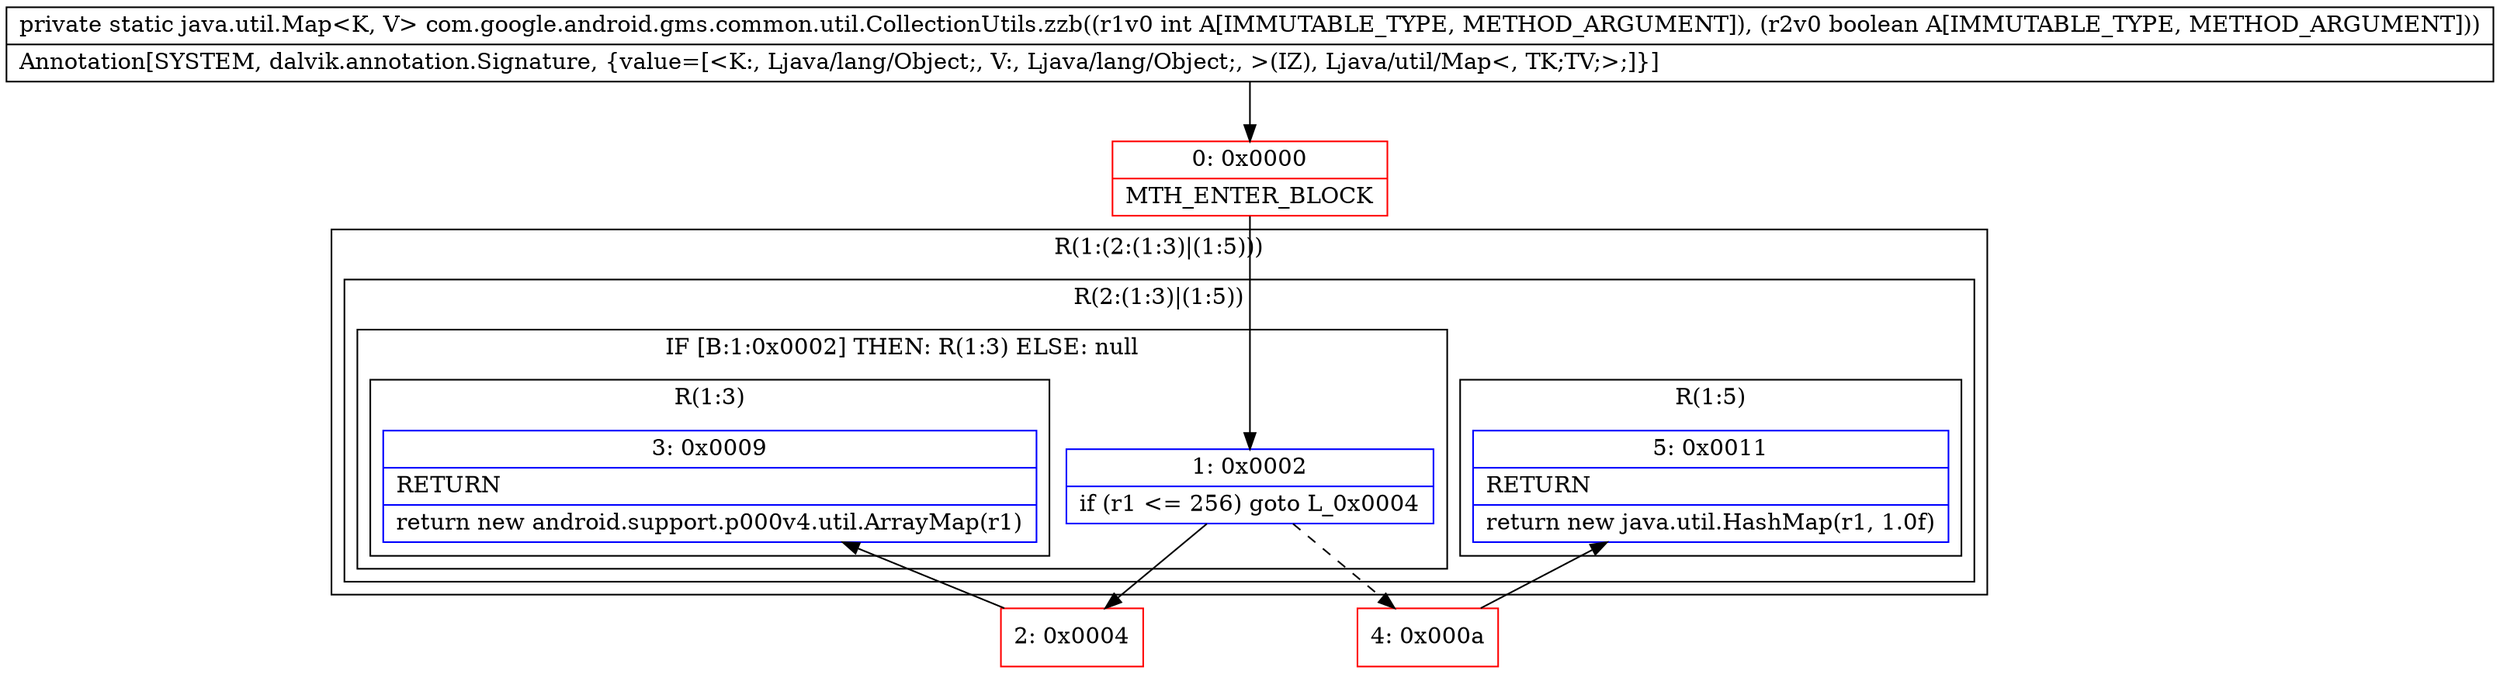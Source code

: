 digraph "CFG forcom.google.android.gms.common.util.CollectionUtils.zzb(IZ)Ljava\/util\/Map;" {
subgraph cluster_Region_275671766 {
label = "R(1:(2:(1:3)|(1:5)))";
node [shape=record,color=blue];
subgraph cluster_Region_1285062741 {
label = "R(2:(1:3)|(1:5))";
node [shape=record,color=blue];
subgraph cluster_IfRegion_497052603 {
label = "IF [B:1:0x0002] THEN: R(1:3) ELSE: null";
node [shape=record,color=blue];
Node_1 [shape=record,label="{1\:\ 0x0002|if (r1 \<= 256) goto L_0x0004\l}"];
subgraph cluster_Region_159060165 {
label = "R(1:3)";
node [shape=record,color=blue];
Node_3 [shape=record,label="{3\:\ 0x0009|RETURN\l|return new android.support.p000v4.util.ArrayMap(r1)\l}"];
}
}
subgraph cluster_Region_1788933094 {
label = "R(1:5)";
node [shape=record,color=blue];
Node_5 [shape=record,label="{5\:\ 0x0011|RETURN\l|return new java.util.HashMap(r1, 1.0f)\l}"];
}
}
}
Node_0 [shape=record,color=red,label="{0\:\ 0x0000|MTH_ENTER_BLOCK\l}"];
Node_2 [shape=record,color=red,label="{2\:\ 0x0004}"];
Node_4 [shape=record,color=red,label="{4\:\ 0x000a}"];
MethodNode[shape=record,label="{private static java.util.Map\<K, V\> com.google.android.gms.common.util.CollectionUtils.zzb((r1v0 int A[IMMUTABLE_TYPE, METHOD_ARGUMENT]), (r2v0 boolean A[IMMUTABLE_TYPE, METHOD_ARGUMENT]))  | Annotation[SYSTEM, dalvik.annotation.Signature, \{value=[\<K:, Ljava\/lang\/Object;, V:, Ljava\/lang\/Object;, \>(IZ), Ljava\/util\/Map\<, TK;TV;\>;]\}]\l}"];
MethodNode -> Node_0;
Node_1 -> Node_2;
Node_1 -> Node_4[style=dashed];
Node_0 -> Node_1;
Node_2 -> Node_3;
Node_4 -> Node_5;
}


